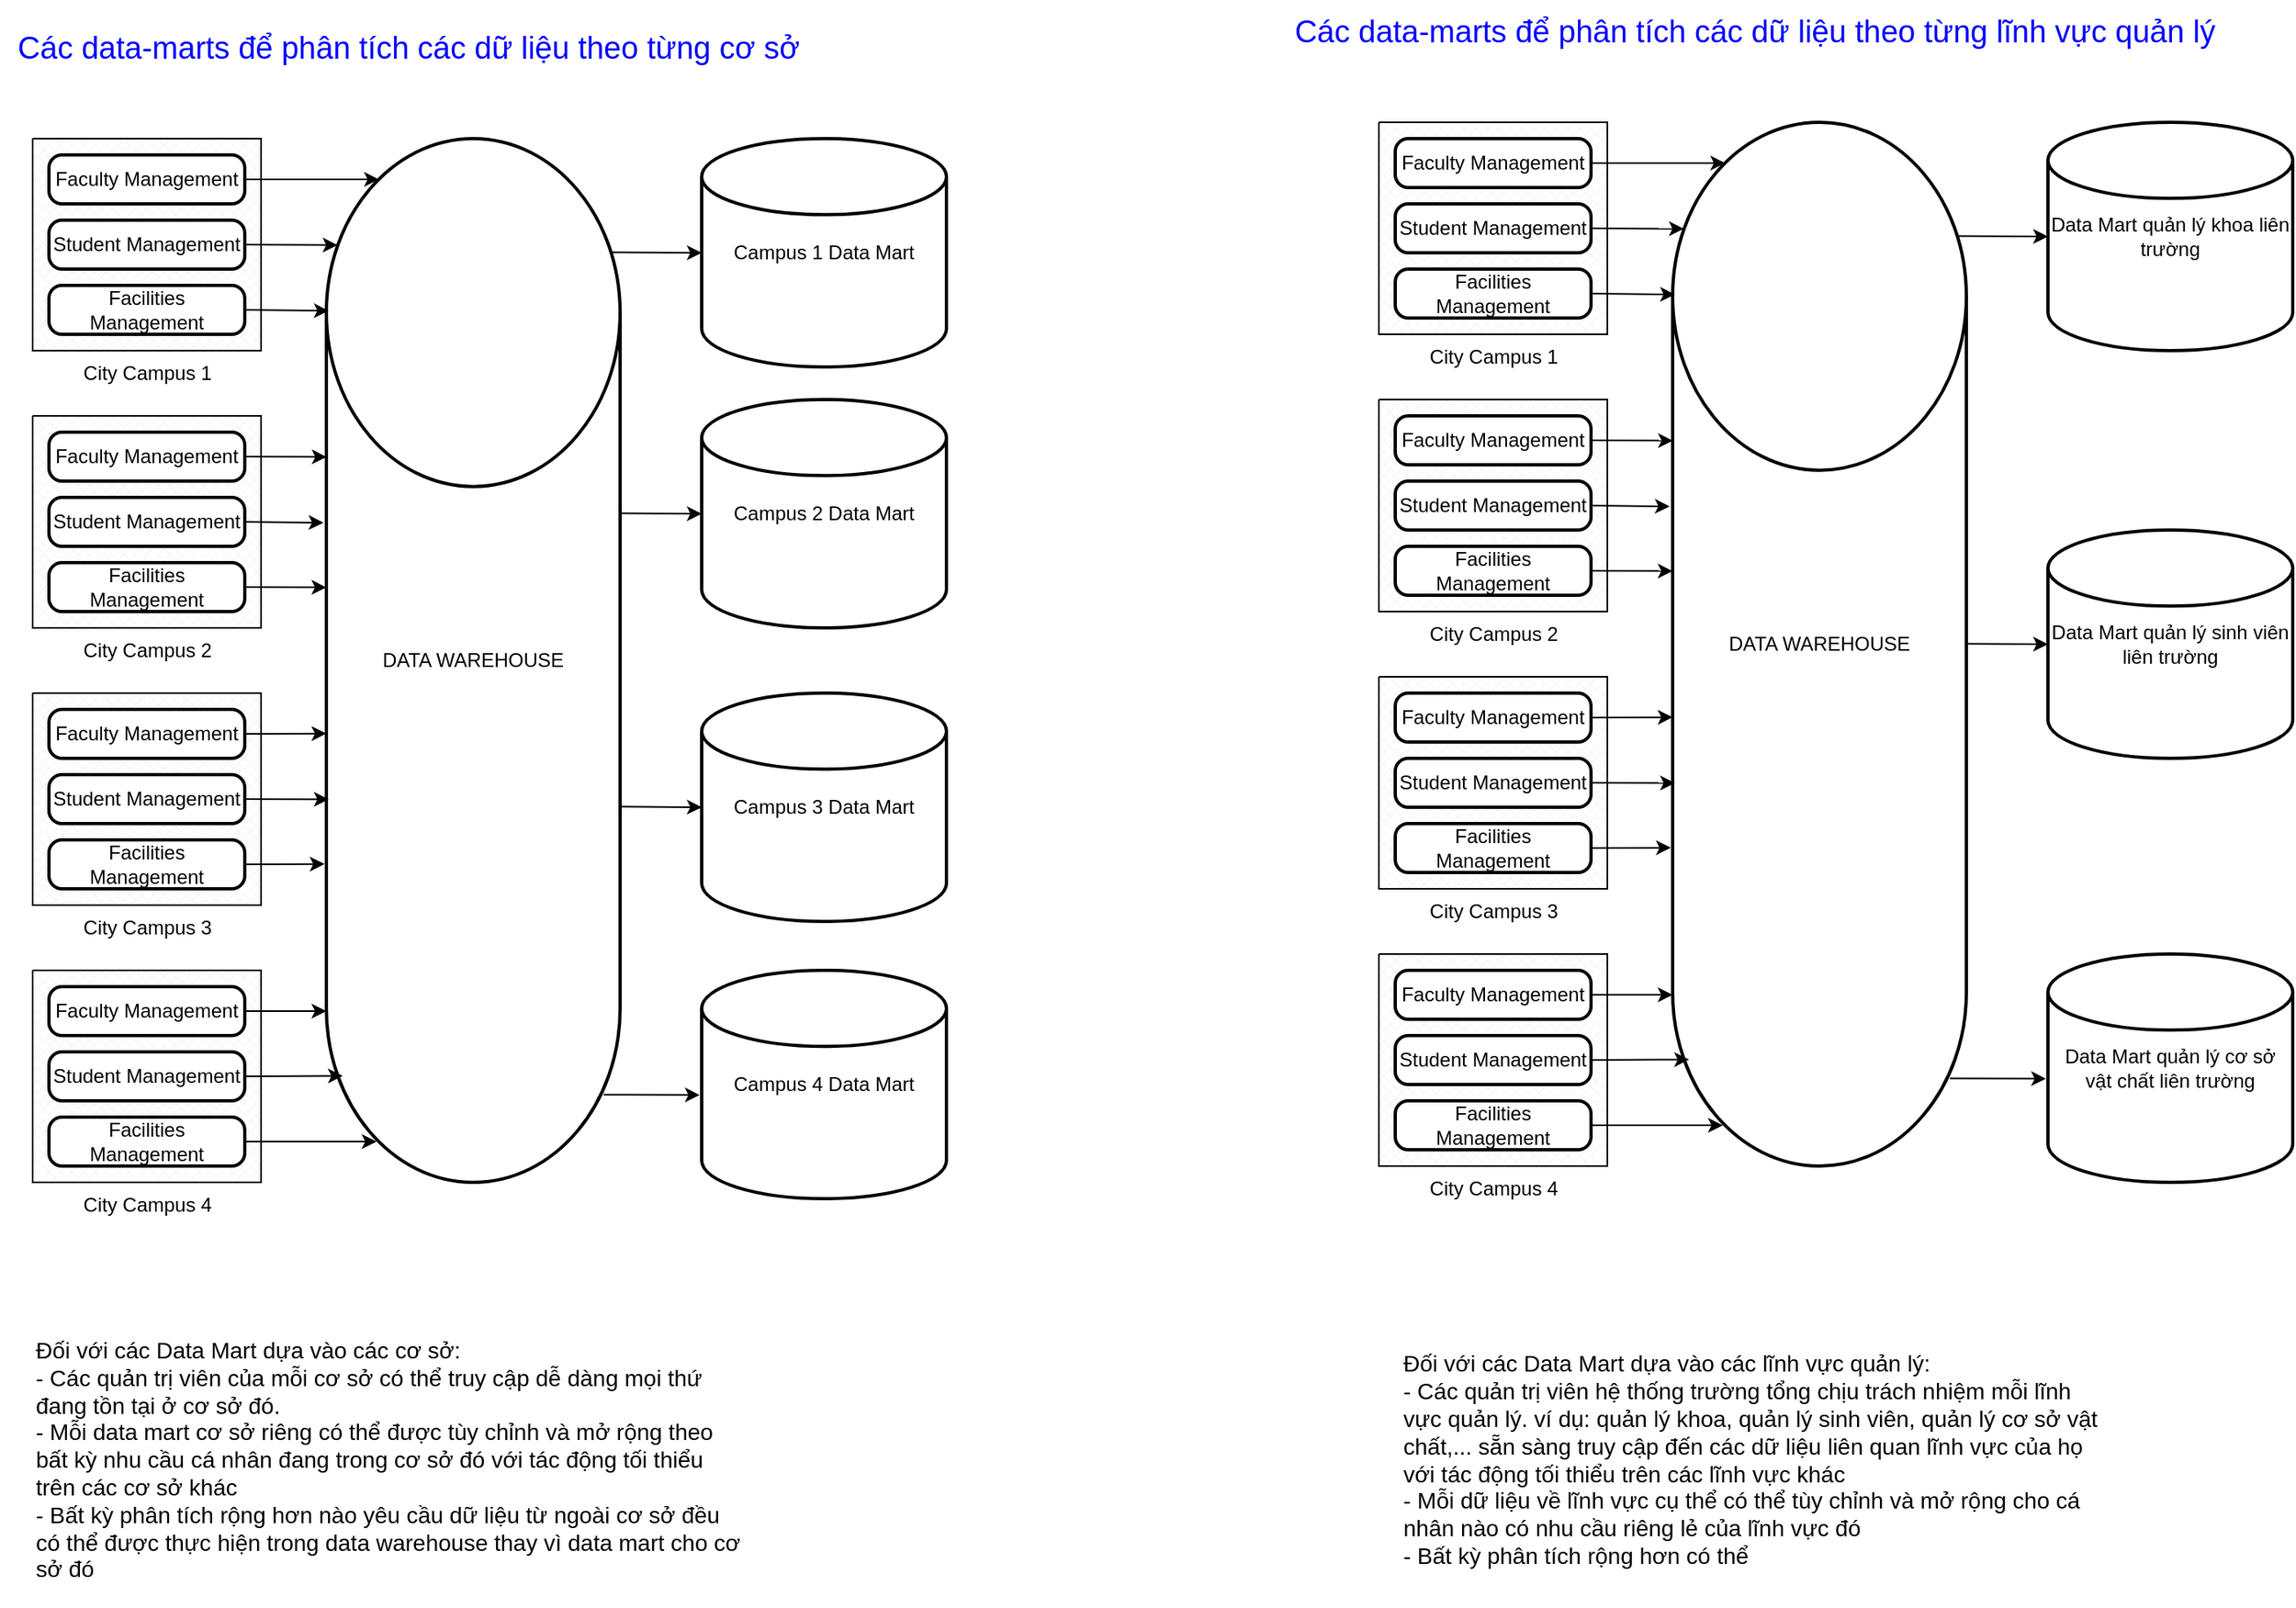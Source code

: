 <mxfile>
    <diagram id="G1k6J6d1FvON4aBr4RBC" name="Page-1">
        <mxGraphModel dx="960" dy="452" grid="1" gridSize="10" guides="1" tooltips="1" connect="1" arrows="1" fold="1" page="1" pageScale="1" pageWidth="850" pageHeight="1100" math="0" shadow="0">
            <root>
                <mxCell id="0"/>
                <mxCell id="1" parent="0"/>
                <mxCell id="9" value="" style="group" vertex="1" connectable="0" parent="1">
                    <mxGeometry x="145" y="100" width="140" height="130" as="geometry"/>
                </mxCell>
                <mxCell id="8" value="City Campus 1" style="verticalLabelPosition=bottom;verticalAlign=top;html=1;shape=mxgraph.basic.patternFillRect;fillStyle=diagGrid;step=5;fillStrokeWidth=0.2;fillStrokeColor=#dddddd;" vertex="1" parent="9">
                    <mxGeometry width="140" height="130" as="geometry"/>
                </mxCell>
                <mxCell id="3" value="Faculty Management" style="rounded=1;whiteSpace=wrap;html=1;absoluteArcSize=1;arcSize=16;strokeWidth=2;" vertex="1" parent="9">
                    <mxGeometry x="10" y="10" width="120" height="30" as="geometry"/>
                </mxCell>
                <mxCell id="4" value="Student Management" style="rounded=1;whiteSpace=wrap;html=1;absoluteArcSize=1;arcSize=16;strokeWidth=2;" vertex="1" parent="9">
                    <mxGeometry x="10" y="50" width="120" height="30" as="geometry"/>
                </mxCell>
                <mxCell id="5" value="Facilities Management" style="rounded=1;whiteSpace=wrap;html=1;absoluteArcSize=1;arcSize=16;strokeWidth=2;" vertex="1" parent="9">
                    <mxGeometry x="10" y="90" width="120" height="30" as="geometry"/>
                </mxCell>
                <mxCell id="10" value="" style="group" vertex="1" connectable="0" parent="1">
                    <mxGeometry x="145" y="270" width="140" height="130" as="geometry"/>
                </mxCell>
                <mxCell id="11" value="City Campus 2" style="verticalLabelPosition=bottom;verticalAlign=top;html=1;shape=mxgraph.basic.patternFillRect;fillStyle=diagGrid;step=5;fillStrokeWidth=0.2;fillStrokeColor=#dddddd;" vertex="1" parent="10">
                    <mxGeometry width="140" height="130" as="geometry"/>
                </mxCell>
                <mxCell id="12" value="Faculty Management" style="rounded=1;whiteSpace=wrap;html=1;absoluteArcSize=1;arcSize=16;strokeWidth=2;" vertex="1" parent="10">
                    <mxGeometry x="10" y="10" width="120" height="30" as="geometry"/>
                </mxCell>
                <mxCell id="13" value="Student Management" style="rounded=1;whiteSpace=wrap;html=1;absoluteArcSize=1;arcSize=16;strokeWidth=2;" vertex="1" parent="10">
                    <mxGeometry x="10" y="50" width="120" height="30" as="geometry"/>
                </mxCell>
                <mxCell id="14" value="Facilities Management" style="rounded=1;whiteSpace=wrap;html=1;absoluteArcSize=1;arcSize=16;strokeWidth=2;" vertex="1" parent="10">
                    <mxGeometry x="10" y="90" width="120" height="30" as="geometry"/>
                </mxCell>
                <mxCell id="15" value="" style="group" vertex="1" connectable="0" parent="1">
                    <mxGeometry x="145" y="440" width="140" height="130" as="geometry"/>
                </mxCell>
                <mxCell id="16" value="City Campus 3" style="verticalLabelPosition=bottom;verticalAlign=top;html=1;shape=mxgraph.basic.patternFillRect;fillStyle=diagGrid;step=5;fillStrokeWidth=0.2;fillStrokeColor=#dddddd;" vertex="1" parent="15">
                    <mxGeometry width="140" height="130" as="geometry"/>
                </mxCell>
                <mxCell id="17" value="Faculty Management" style="rounded=1;whiteSpace=wrap;html=1;absoluteArcSize=1;arcSize=16;strokeWidth=2;" vertex="1" parent="15">
                    <mxGeometry x="10" y="10" width="120" height="30" as="geometry"/>
                </mxCell>
                <mxCell id="18" value="Student Management" style="rounded=1;whiteSpace=wrap;html=1;absoluteArcSize=1;arcSize=16;strokeWidth=2;" vertex="1" parent="15">
                    <mxGeometry x="10" y="50" width="120" height="30" as="geometry"/>
                </mxCell>
                <mxCell id="19" value="Facilities Management" style="rounded=1;whiteSpace=wrap;html=1;absoluteArcSize=1;arcSize=16;strokeWidth=2;" vertex="1" parent="15">
                    <mxGeometry x="10" y="90" width="120" height="30" as="geometry"/>
                </mxCell>
                <mxCell id="21" value="" style="group" vertex="1" connectable="0" parent="1">
                    <mxGeometry x="145" y="610" width="140" height="130" as="geometry"/>
                </mxCell>
                <mxCell id="22" value="City Campus 4" style="verticalLabelPosition=bottom;verticalAlign=top;html=1;shape=mxgraph.basic.patternFillRect;fillStyle=diagGrid;step=5;fillStrokeWidth=0.2;fillStrokeColor=#dddddd;" vertex="1" parent="21">
                    <mxGeometry width="140" height="130" as="geometry"/>
                </mxCell>
                <mxCell id="23" value="Faculty Management" style="rounded=1;whiteSpace=wrap;html=1;absoluteArcSize=1;arcSize=16;strokeWidth=2;" vertex="1" parent="21">
                    <mxGeometry x="10" y="10" width="120" height="30" as="geometry"/>
                </mxCell>
                <mxCell id="24" value="Student Management" style="rounded=1;whiteSpace=wrap;html=1;absoluteArcSize=1;arcSize=16;strokeWidth=2;" vertex="1" parent="21">
                    <mxGeometry x="10" y="50" width="120" height="30" as="geometry"/>
                </mxCell>
                <mxCell id="25" value="Facilities Management" style="rounded=1;whiteSpace=wrap;html=1;absoluteArcSize=1;arcSize=16;strokeWidth=2;" vertex="1" parent="21">
                    <mxGeometry x="10" y="90" width="120" height="30" as="geometry"/>
                </mxCell>
                <mxCell id="44" style="edgeStyle=none;html=1;exitX=0.968;exitY=0.109;exitDx=0;exitDy=0;exitPerimeter=0;entryX=0;entryY=0.5;entryDx=0;entryDy=0;entryPerimeter=0;" edge="1" parent="1" source="26" target="27">
                    <mxGeometry relative="1" as="geometry"/>
                </mxCell>
                <mxCell id="45" style="edgeStyle=none;html=1;exitX=1;exitY=0.359;exitDx=0;exitDy=0;exitPerimeter=0;entryX=0;entryY=0.5;entryDx=0;entryDy=0;entryPerimeter=0;" edge="1" parent="1" source="26" target="28">
                    <mxGeometry relative="1" as="geometry"/>
                </mxCell>
                <mxCell id="46" style="edgeStyle=none;html=1;exitX=1.005;exitY=0.64;exitDx=0;exitDy=0;exitPerimeter=0;entryX=0;entryY=0.5;entryDx=0;entryDy=0;entryPerimeter=0;" edge="1" parent="1" source="26" target="29">
                    <mxGeometry relative="1" as="geometry"/>
                </mxCell>
                <mxCell id="47" style="edgeStyle=none;html=1;exitX=0.944;exitY=0.916;exitDx=0;exitDy=0;exitPerimeter=0;entryX=-0.008;entryY=0.546;entryDx=0;entryDy=0;entryPerimeter=0;" edge="1" parent="1" source="26" target="30">
                    <mxGeometry relative="1" as="geometry"/>
                </mxCell>
                <mxCell id="26" value="DATA WAREHOUSE" style="strokeWidth=2;html=1;shape=mxgraph.flowchart.database;whiteSpace=wrap;" vertex="1" parent="1">
                    <mxGeometry x="325" y="100" width="180" height="640" as="geometry"/>
                </mxCell>
                <mxCell id="27" value="Campus 1 Data Mart" style="strokeWidth=2;html=1;shape=mxgraph.flowchart.database;whiteSpace=wrap;" vertex="1" parent="1">
                    <mxGeometry x="555" y="100" width="150" height="140" as="geometry"/>
                </mxCell>
                <mxCell id="28" value="Campus 2 Data Mart" style="strokeWidth=2;html=1;shape=mxgraph.flowchart.database;whiteSpace=wrap;" vertex="1" parent="1">
                    <mxGeometry x="555" y="260" width="150" height="140" as="geometry"/>
                </mxCell>
                <mxCell id="29" value="Campus 3 Data Mart" style="strokeWidth=2;html=1;shape=mxgraph.flowchart.database;whiteSpace=wrap;" vertex="1" parent="1">
                    <mxGeometry x="555" y="440" width="150" height="140" as="geometry"/>
                </mxCell>
                <mxCell id="30" value="Campus 4 Data Mart" style="strokeWidth=2;html=1;shape=mxgraph.flowchart.database;whiteSpace=wrap;" vertex="1" parent="1">
                    <mxGeometry x="555" y="610" width="150" height="140" as="geometry"/>
                </mxCell>
                <mxCell id="31" style="edgeStyle=none;html=1;exitX=1;exitY=0.5;exitDx=0;exitDy=0;entryX=0;entryY=0.836;entryDx=0;entryDy=0;entryPerimeter=0;" edge="1" parent="1" source="23" target="26">
                    <mxGeometry relative="1" as="geometry"/>
                </mxCell>
                <mxCell id="32" style="edgeStyle=none;html=1;exitX=1;exitY=0.5;exitDx=0;exitDy=0;entryX=0.056;entryY=0.898;entryDx=0;entryDy=0;entryPerimeter=0;" edge="1" parent="1" source="24" target="26">
                    <mxGeometry relative="1" as="geometry"/>
                </mxCell>
                <mxCell id="33" style="edgeStyle=none;html=1;exitX=1;exitY=0.5;exitDx=0;exitDy=0;entryX=0.171;entryY=0.961;entryDx=0;entryDy=0;entryPerimeter=0;" edge="1" parent="1" source="25" target="26">
                    <mxGeometry relative="1" as="geometry"/>
                </mxCell>
                <mxCell id="34" style="edgeStyle=none;html=1;exitX=1;exitY=0.5;exitDx=0;exitDy=0;entryX=-0.006;entryY=0.695;entryDx=0;entryDy=0;entryPerimeter=0;" edge="1" parent="1" source="19" target="26">
                    <mxGeometry relative="1" as="geometry">
                        <mxPoint x="335" y="545" as="targetPoint"/>
                    </mxGeometry>
                </mxCell>
                <mxCell id="35" style="edgeStyle=none;html=1;exitX=1;exitY=0.5;exitDx=0;exitDy=0;entryX=0.008;entryY=0.633;entryDx=0;entryDy=0;entryPerimeter=0;" edge="1" parent="1" source="18" target="26">
                    <mxGeometry relative="1" as="geometry"/>
                </mxCell>
                <mxCell id="36" style="edgeStyle=none;html=1;exitX=1;exitY=0.5;exitDx=0;exitDy=0;entryX=0;entryY=0.57;entryDx=0;entryDy=0;entryPerimeter=0;" edge="1" parent="1" source="17" target="26">
                    <mxGeometry relative="1" as="geometry"/>
                </mxCell>
                <mxCell id="37" style="edgeStyle=none;html=1;exitX=1;exitY=0.5;exitDx=0;exitDy=0;entryX=0;entryY=0.43;entryDx=0;entryDy=0;entryPerimeter=0;" edge="1" parent="1" source="14" target="26">
                    <mxGeometry relative="1" as="geometry">
                        <mxPoint x="295" y="400" as="targetPoint"/>
                    </mxGeometry>
                </mxCell>
                <mxCell id="38" style="edgeStyle=none;html=1;exitX=1;exitY=0.5;exitDx=0;exitDy=0;entryX=-0.01;entryY=0.368;entryDx=0;entryDy=0;entryPerimeter=0;" edge="1" parent="1" source="13" target="26">
                    <mxGeometry relative="1" as="geometry"/>
                </mxCell>
                <mxCell id="39" style="edgeStyle=none;html=1;exitX=1;exitY=0.5;exitDx=0;exitDy=0;entryX=0.001;entryY=0.305;entryDx=0;entryDy=0;entryPerimeter=0;" edge="1" parent="1" source="12" target="26">
                    <mxGeometry relative="1" as="geometry"/>
                </mxCell>
                <mxCell id="40" style="edgeStyle=none;html=1;exitX=1;exitY=0.5;exitDx=0;exitDy=0;entryX=0.008;entryY=0.165;entryDx=0;entryDy=0;entryPerimeter=0;" edge="1" parent="1" source="5" target="26">
                    <mxGeometry relative="1" as="geometry"/>
                </mxCell>
                <mxCell id="41" style="edgeStyle=none;html=1;exitX=1;exitY=0.5;exitDx=0;exitDy=0;entryX=0.038;entryY=0.102;entryDx=0;entryDy=0;entryPerimeter=0;" edge="1" parent="1" source="4" target="26">
                    <mxGeometry relative="1" as="geometry"/>
                </mxCell>
                <mxCell id="42" style="edgeStyle=none;html=1;exitX=1;exitY=0.5;exitDx=0;exitDy=0;entryX=0.179;entryY=0.039;entryDx=0;entryDy=0;entryPerimeter=0;" edge="1" parent="1" source="3" target="26">
                    <mxGeometry relative="1" as="geometry">
                        <mxPoint x="315" y="110" as="targetPoint"/>
                    </mxGeometry>
                </mxCell>
                <mxCell id="51" value="&lt;span style=&quot;font-size: 14px;&quot;&gt;Đối với các Data Mart dựa vào các cơ sở:&lt;/span&gt;&lt;br style=&quot;border-color: var(--border-color); font-size: 14px;&quot;&gt;&lt;div style=&quot;border-color: var(--border-color); font-size: 14px;&quot;&gt;&lt;span style=&quot;background-color: initial; font-size: 14px;&quot;&gt;- Các quản trị viên của mỗi cơ sở có thể truy cập dễ dàng mọi thứ đang tồn tại ở cơ sở đó.&lt;/span&gt;&lt;br style=&quot;font-size: 14px;&quot;&gt;&lt;/div&gt;&lt;div style=&quot;border-color: var(--border-color); font-size: 14px;&quot;&gt;&lt;span style=&quot;background-color: initial; font-size: 14px;&quot;&gt;- Mỗi data mart cơ sở riêng có thể được tùy chỉnh và mở rộng theo bất kỳ nhu cầu cá nhân đang trong cơ sở đó với tác động tối thiểu trên các cơ sở khác&lt;/span&gt;&lt;/div&gt;&lt;div style=&quot;border-color: var(--border-color); font-size: 14px;&quot;&gt;&lt;span style=&quot;background-color: initial; font-size: 14px;&quot;&gt;- Bất kỳ phân tích rộng hơn nào yêu cầu dữ liệu từ ngoài cơ sở đều có thể được thực hiện trong data warehouse thay vì data mart cho cơ sở đó&lt;/span&gt;&lt;/div&gt;" style="whiteSpace=wrap;html=1;strokeColor=none;fillColor=none;align=left;fontSize=14;" vertex="1" parent="1">
                    <mxGeometry x="145" y="870" width="435" height="80" as="geometry"/>
                </mxCell>
                <mxCell id="53" value="Các data-marts để phân tích các dữ liệu theo từng cơ sở" style="text;html=1;align=center;verticalAlign=middle;resizable=0;points=[];autosize=1;strokeColor=none;fillColor=none;fontSize=19;fontColor=#0000FF;labelBorderColor=none;" vertex="1" parent="1">
                    <mxGeometry x="125" y="25" width="500" height="40" as="geometry"/>
                </mxCell>
                <mxCell id="54" value="" style="group" vertex="1" connectable="0" parent="1">
                    <mxGeometry x="970" y="90" width="140" height="130" as="geometry"/>
                </mxCell>
                <mxCell id="55" value="City Campus 1" style="verticalLabelPosition=bottom;verticalAlign=top;html=1;shape=mxgraph.basic.patternFillRect;fillStyle=diagGrid;step=5;fillStrokeWidth=0.2;fillStrokeColor=#dddddd;" vertex="1" parent="54">
                    <mxGeometry width="140" height="130" as="geometry"/>
                </mxCell>
                <mxCell id="56" value="Faculty Management" style="rounded=1;whiteSpace=wrap;html=1;absoluteArcSize=1;arcSize=16;strokeWidth=2;" vertex="1" parent="54">
                    <mxGeometry x="10" y="10" width="120" height="30" as="geometry"/>
                </mxCell>
                <mxCell id="57" value="Student Management" style="rounded=1;whiteSpace=wrap;html=1;absoluteArcSize=1;arcSize=16;strokeWidth=2;" vertex="1" parent="54">
                    <mxGeometry x="10" y="50" width="120" height="30" as="geometry"/>
                </mxCell>
                <mxCell id="58" value="Facilities Management" style="rounded=1;whiteSpace=wrap;html=1;absoluteArcSize=1;arcSize=16;strokeWidth=2;" vertex="1" parent="54">
                    <mxGeometry x="10" y="90" width="120" height="30" as="geometry"/>
                </mxCell>
                <mxCell id="59" value="" style="group" vertex="1" connectable="0" parent="1">
                    <mxGeometry x="970" y="260" width="140" height="130" as="geometry"/>
                </mxCell>
                <mxCell id="60" value="City Campus 2" style="verticalLabelPosition=bottom;verticalAlign=top;html=1;shape=mxgraph.basic.patternFillRect;fillStyle=diagGrid;step=5;fillStrokeWidth=0.2;fillStrokeColor=#dddddd;" vertex="1" parent="59">
                    <mxGeometry width="140" height="130" as="geometry"/>
                </mxCell>
                <mxCell id="61" value="Faculty Management" style="rounded=1;whiteSpace=wrap;html=1;absoluteArcSize=1;arcSize=16;strokeWidth=2;" vertex="1" parent="59">
                    <mxGeometry x="10" y="10" width="120" height="30" as="geometry"/>
                </mxCell>
                <mxCell id="62" value="Student Management" style="rounded=1;whiteSpace=wrap;html=1;absoluteArcSize=1;arcSize=16;strokeWidth=2;" vertex="1" parent="59">
                    <mxGeometry x="10" y="50" width="120" height="30" as="geometry"/>
                </mxCell>
                <mxCell id="63" value="Facilities Management" style="rounded=1;whiteSpace=wrap;html=1;absoluteArcSize=1;arcSize=16;strokeWidth=2;" vertex="1" parent="59">
                    <mxGeometry x="10" y="90" width="120" height="30" as="geometry"/>
                </mxCell>
                <mxCell id="64" value="" style="group" vertex="1" connectable="0" parent="1">
                    <mxGeometry x="970" y="430" width="140" height="130" as="geometry"/>
                </mxCell>
                <mxCell id="65" value="City Campus 3" style="verticalLabelPosition=bottom;verticalAlign=top;html=1;shape=mxgraph.basic.patternFillRect;fillStyle=diagGrid;step=5;fillStrokeWidth=0.2;fillStrokeColor=#dddddd;" vertex="1" parent="64">
                    <mxGeometry width="140" height="130" as="geometry"/>
                </mxCell>
                <mxCell id="66" value="Faculty Management" style="rounded=1;whiteSpace=wrap;html=1;absoluteArcSize=1;arcSize=16;strokeWidth=2;" vertex="1" parent="64">
                    <mxGeometry x="10" y="10" width="120" height="30" as="geometry"/>
                </mxCell>
                <mxCell id="67" value="Student Management" style="rounded=1;whiteSpace=wrap;html=1;absoluteArcSize=1;arcSize=16;strokeWidth=2;" vertex="1" parent="64">
                    <mxGeometry x="10" y="50" width="120" height="30" as="geometry"/>
                </mxCell>
                <mxCell id="68" value="Facilities Management" style="rounded=1;whiteSpace=wrap;html=1;absoluteArcSize=1;arcSize=16;strokeWidth=2;" vertex="1" parent="64">
                    <mxGeometry x="10" y="90" width="120" height="30" as="geometry"/>
                </mxCell>
                <mxCell id="69" value="" style="group" vertex="1" connectable="0" parent="1">
                    <mxGeometry x="970" y="600" width="140" height="130" as="geometry"/>
                </mxCell>
                <mxCell id="70" value="City Campus 4" style="verticalLabelPosition=bottom;verticalAlign=top;html=1;shape=mxgraph.basic.patternFillRect;fillStyle=diagGrid;step=5;fillStrokeWidth=0.2;fillStrokeColor=#dddddd;" vertex="1" parent="69">
                    <mxGeometry width="140" height="130" as="geometry"/>
                </mxCell>
                <mxCell id="71" value="Faculty Management" style="rounded=1;whiteSpace=wrap;html=1;absoluteArcSize=1;arcSize=16;strokeWidth=2;" vertex="1" parent="69">
                    <mxGeometry x="10" y="10" width="120" height="30" as="geometry"/>
                </mxCell>
                <mxCell id="72" value="Student Management" style="rounded=1;whiteSpace=wrap;html=1;absoluteArcSize=1;arcSize=16;strokeWidth=2;" vertex="1" parent="69">
                    <mxGeometry x="10" y="50" width="120" height="30" as="geometry"/>
                </mxCell>
                <mxCell id="73" value="Facilities Management" style="rounded=1;whiteSpace=wrap;html=1;absoluteArcSize=1;arcSize=16;strokeWidth=2;" vertex="1" parent="69">
                    <mxGeometry x="10" y="90" width="120" height="30" as="geometry"/>
                </mxCell>
                <mxCell id="74" style="edgeStyle=none;html=1;exitX=0.968;exitY=0.109;exitDx=0;exitDy=0;exitPerimeter=0;entryX=0;entryY=0.5;entryDx=0;entryDy=0;entryPerimeter=0;" edge="1" source="78" target="79" parent="1">
                    <mxGeometry relative="1" as="geometry"/>
                </mxCell>
                <mxCell id="75" style="edgeStyle=none;html=1;exitX=1;exitY=0.359;exitDx=0;exitDy=0;exitPerimeter=0;entryX=0;entryY=0.5;entryDx=0;entryDy=0;entryPerimeter=0;" edge="1" target="80" parent="1">
                    <mxGeometry relative="1" as="geometry">
                        <mxPoint x="1330" y="409.76" as="sourcePoint"/>
                    </mxGeometry>
                </mxCell>
                <mxCell id="77" style="edgeStyle=none;html=1;exitX=0.944;exitY=0.916;exitDx=0;exitDy=0;exitPerimeter=0;entryX=-0.008;entryY=0.546;entryDx=0;entryDy=0;entryPerimeter=0;" edge="1" source="78" target="82" parent="1">
                    <mxGeometry relative="1" as="geometry"/>
                </mxCell>
                <mxCell id="78" value="DATA WAREHOUSE" style="strokeWidth=2;html=1;shape=mxgraph.flowchart.database;whiteSpace=wrap;" vertex="1" parent="1">
                    <mxGeometry x="1150" y="90" width="180" height="640" as="geometry"/>
                </mxCell>
                <mxCell id="79" value="Data Mart quản lý khoa liên trường" style="strokeWidth=2;html=1;shape=mxgraph.flowchart.database;whiteSpace=wrap;" vertex="1" parent="1">
                    <mxGeometry x="1380" y="90" width="150" height="140" as="geometry"/>
                </mxCell>
                <mxCell id="80" value="Data Mart quản lý sinh viên liên trường" style="strokeWidth=2;html=1;shape=mxgraph.flowchart.database;whiteSpace=wrap;" vertex="1" parent="1">
                    <mxGeometry x="1380" y="340" width="150" height="140" as="geometry"/>
                </mxCell>
                <mxCell id="82" value="Data Mart quản lý cơ sở vật chất liên trường" style="strokeWidth=2;html=1;shape=mxgraph.flowchart.database;whiteSpace=wrap;" vertex="1" parent="1">
                    <mxGeometry x="1380" y="600" width="150" height="140" as="geometry"/>
                </mxCell>
                <mxCell id="83" style="edgeStyle=none;html=1;exitX=1;exitY=0.5;exitDx=0;exitDy=0;entryX=0;entryY=0.836;entryDx=0;entryDy=0;entryPerimeter=0;" edge="1" source="71" target="78" parent="1">
                    <mxGeometry relative="1" as="geometry"/>
                </mxCell>
                <mxCell id="84" style="edgeStyle=none;html=1;exitX=1;exitY=0.5;exitDx=0;exitDy=0;entryX=0.056;entryY=0.898;entryDx=0;entryDy=0;entryPerimeter=0;" edge="1" source="72" target="78" parent="1">
                    <mxGeometry relative="1" as="geometry"/>
                </mxCell>
                <mxCell id="85" style="edgeStyle=none;html=1;exitX=1;exitY=0.5;exitDx=0;exitDy=0;entryX=0.171;entryY=0.961;entryDx=0;entryDy=0;entryPerimeter=0;" edge="1" source="73" target="78" parent="1">
                    <mxGeometry relative="1" as="geometry"/>
                </mxCell>
                <mxCell id="86" style="edgeStyle=none;html=1;exitX=1;exitY=0.5;exitDx=0;exitDy=0;entryX=-0.006;entryY=0.695;entryDx=0;entryDy=0;entryPerimeter=0;" edge="1" source="68" target="78" parent="1">
                    <mxGeometry relative="1" as="geometry">
                        <mxPoint x="1160" y="535" as="targetPoint"/>
                    </mxGeometry>
                </mxCell>
                <mxCell id="87" style="edgeStyle=none;html=1;exitX=1;exitY=0.5;exitDx=0;exitDy=0;entryX=0.008;entryY=0.633;entryDx=0;entryDy=0;entryPerimeter=0;" edge="1" source="67" target="78" parent="1">
                    <mxGeometry relative="1" as="geometry"/>
                </mxCell>
                <mxCell id="88" style="edgeStyle=none;html=1;exitX=1;exitY=0.5;exitDx=0;exitDy=0;entryX=0;entryY=0.57;entryDx=0;entryDy=0;entryPerimeter=0;" edge="1" source="66" target="78" parent="1">
                    <mxGeometry relative="1" as="geometry"/>
                </mxCell>
                <mxCell id="89" style="edgeStyle=none;html=1;exitX=1;exitY=0.5;exitDx=0;exitDy=0;entryX=0;entryY=0.43;entryDx=0;entryDy=0;entryPerimeter=0;" edge="1" source="63" target="78" parent="1">
                    <mxGeometry relative="1" as="geometry">
                        <mxPoint x="1120" y="390" as="targetPoint"/>
                    </mxGeometry>
                </mxCell>
                <mxCell id="90" style="edgeStyle=none;html=1;exitX=1;exitY=0.5;exitDx=0;exitDy=0;entryX=-0.01;entryY=0.368;entryDx=0;entryDy=0;entryPerimeter=0;" edge="1" source="62" target="78" parent="1">
                    <mxGeometry relative="1" as="geometry"/>
                </mxCell>
                <mxCell id="91" style="edgeStyle=none;html=1;exitX=1;exitY=0.5;exitDx=0;exitDy=0;entryX=0.001;entryY=0.305;entryDx=0;entryDy=0;entryPerimeter=0;" edge="1" source="61" target="78" parent="1">
                    <mxGeometry relative="1" as="geometry"/>
                </mxCell>
                <mxCell id="92" style="edgeStyle=none;html=1;exitX=1;exitY=0.5;exitDx=0;exitDy=0;entryX=0.008;entryY=0.165;entryDx=0;entryDy=0;entryPerimeter=0;" edge="1" source="58" target="78" parent="1">
                    <mxGeometry relative="1" as="geometry"/>
                </mxCell>
                <mxCell id="93" style="edgeStyle=none;html=1;exitX=1;exitY=0.5;exitDx=0;exitDy=0;entryX=0.038;entryY=0.102;entryDx=0;entryDy=0;entryPerimeter=0;" edge="1" source="57" target="78" parent="1">
                    <mxGeometry relative="1" as="geometry"/>
                </mxCell>
                <mxCell id="94" style="edgeStyle=none;html=1;exitX=1;exitY=0.5;exitDx=0;exitDy=0;entryX=0.179;entryY=0.039;entryDx=0;entryDy=0;entryPerimeter=0;" edge="1" source="56" target="78" parent="1">
                    <mxGeometry relative="1" as="geometry">
                        <mxPoint x="1140" y="100" as="targetPoint"/>
                    </mxGeometry>
                </mxCell>
                <mxCell id="95" value="Các data-marts để phân tích các dữ liệu theo từng lĩnh vực quản lý" style="text;html=1;align=center;verticalAlign=middle;resizable=0;points=[];autosize=1;strokeColor=none;fillColor=none;fontSize=19;fontColor=#0000FF;labelBorderColor=none;" vertex="1" parent="1">
                    <mxGeometry x="905" y="15" width="590" height="40" as="geometry"/>
                </mxCell>
                <mxCell id="96" value="&lt;span style=&quot;font-size: 14px;&quot;&gt;Đối với các Data Mart dựa vào các lĩnh vực quản lý:&lt;/span&gt;&lt;br style=&quot;border-color: var(--border-color); font-size: 14px;&quot;&gt;&lt;div style=&quot;border-color: var(--border-color); font-size: 14px;&quot;&gt;&lt;span style=&quot;background-color: initial; font-size: 14px;&quot;&gt;- Các quản trị viên hệ thống trường tổng chịu trách nhiệm mỗi lĩnh vực quản lý. ví dụ: quản lý khoa, quản lý sinh viên, quản lý cơ sở vật chất,... sẵn sàng truy cập đến các dữ liệu liên quan lĩnh vực của họ với tác động tối thiểu trên các lĩnh vực khác&lt;/span&gt;&lt;/div&gt;&lt;div style=&quot;border-color: var(--border-color); font-size: 14px;&quot;&gt;&lt;span style=&quot;background-color: initial; font-size: 14px;&quot;&gt;- Mỗi dữ liệu về lĩnh vực cụ thể có thể tùy chỉnh và mở rộng cho cá nhân nào có nhu cầu riêng lẻ của lĩnh vực đó&lt;/span&gt;&lt;/div&gt;&lt;div style=&quot;border-color: var(--border-color); font-size: 14px;&quot;&gt;&lt;span style=&quot;background-color: initial; font-size: 14px;&quot;&gt;- Bất kỳ phân tích rộng hơn có thể&lt;/span&gt;&lt;/div&gt;" style="whiteSpace=wrap;html=1;strokeColor=none;fillColor=none;align=left;fontSize=14;" vertex="1" parent="1">
                    <mxGeometry x="982.5" y="820" width="435" height="180" as="geometry"/>
                </mxCell>
            </root>
        </mxGraphModel>
    </diagram>
</mxfile>
